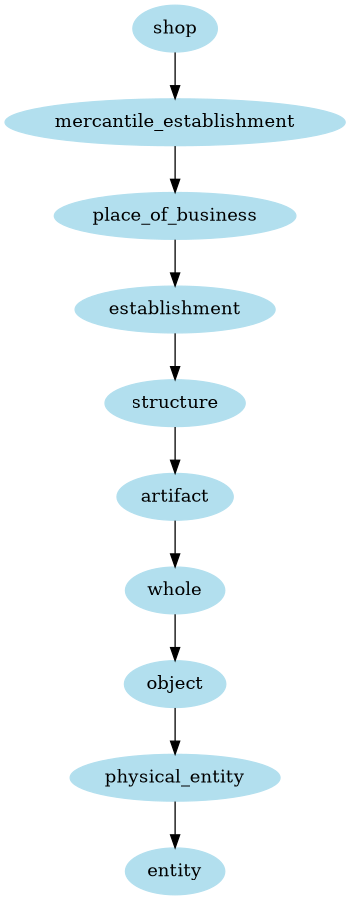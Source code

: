 digraph unix {
	node [color=lightblue2 style=filled]
	size="6,6"
	shop -> mercantile_establishment
	mercantile_establishment -> place_of_business
	place_of_business -> establishment
	establishment -> structure
	structure -> artifact
	artifact -> whole
	whole -> object
	object -> physical_entity
	physical_entity -> entity
}
